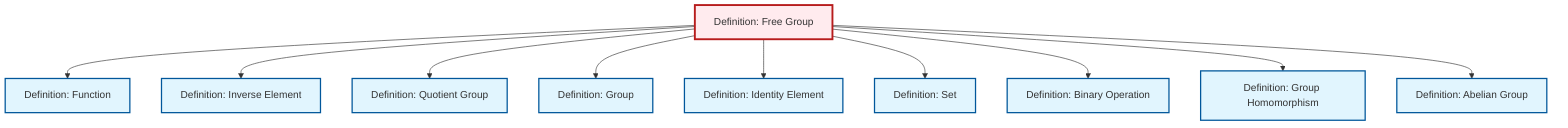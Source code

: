 graph TD
    classDef definition fill:#e1f5fe,stroke:#01579b,stroke-width:2px
    classDef theorem fill:#f3e5f5,stroke:#4a148c,stroke-width:2px
    classDef axiom fill:#fff3e0,stroke:#e65100,stroke-width:2px
    classDef example fill:#e8f5e9,stroke:#1b5e20,stroke-width:2px
    classDef current fill:#ffebee,stroke:#b71c1c,stroke-width:3px
    def-inverse-element["Definition: Inverse Element"]:::definition
    def-set["Definition: Set"]:::definition
    def-quotient-group["Definition: Quotient Group"]:::definition
    def-binary-operation["Definition: Binary Operation"]:::definition
    def-function["Definition: Function"]:::definition
    def-homomorphism["Definition: Group Homomorphism"]:::definition
    def-free-group["Definition: Free Group"]:::definition
    def-group["Definition: Group"]:::definition
    def-identity-element["Definition: Identity Element"]:::definition
    def-abelian-group["Definition: Abelian Group"]:::definition
    def-free-group --> def-function
    def-free-group --> def-inverse-element
    def-free-group --> def-quotient-group
    def-free-group --> def-group
    def-free-group --> def-identity-element
    def-free-group --> def-set
    def-free-group --> def-binary-operation
    def-free-group --> def-homomorphism
    def-free-group --> def-abelian-group
    class def-free-group current